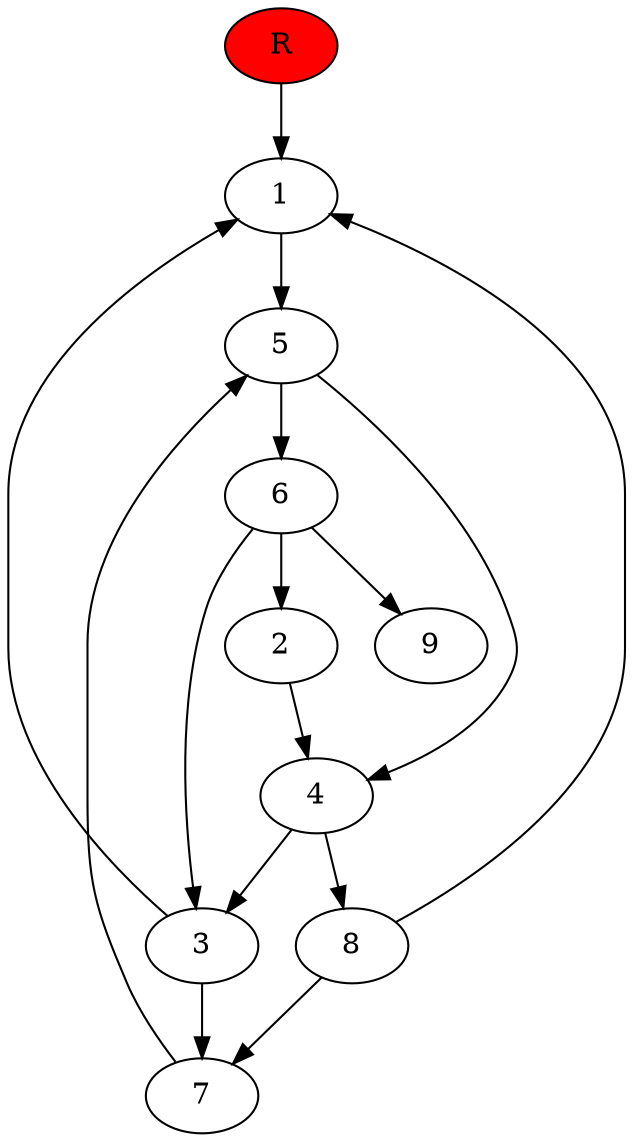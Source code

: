 digraph prb52618 {
	1
	2
	3
	4
	5
	6
	7
	8
	R [fillcolor="#ff0000" style=filled]
	1 -> 5
	2 -> 4
	3 -> 1
	3 -> 7
	4 -> 3
	4 -> 8
	5 -> 4
	5 -> 6
	6 -> 2
	6 -> 3
	6 -> 9
	7 -> 5
	8 -> 1
	8 -> 7
	R -> 1
}
